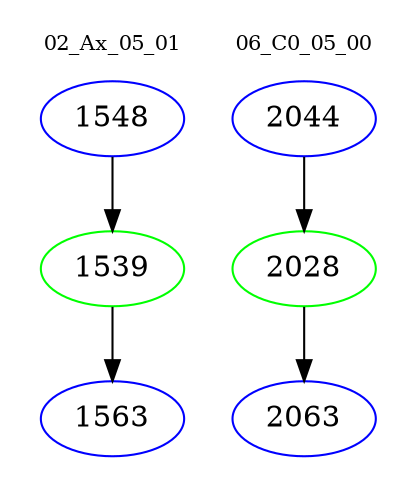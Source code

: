 digraph{
subgraph cluster_0 {
color = white
label = "02_Ax_05_01";
fontsize=10;
T0_1548 [label="1548", color="blue"]
T0_1548 -> T0_1539 [color="black"]
T0_1539 [label="1539", color="green"]
T0_1539 -> T0_1563 [color="black"]
T0_1563 [label="1563", color="blue"]
}
subgraph cluster_1 {
color = white
label = "06_C0_05_00";
fontsize=10;
T1_2044 [label="2044", color="blue"]
T1_2044 -> T1_2028 [color="black"]
T1_2028 [label="2028", color="green"]
T1_2028 -> T1_2063 [color="black"]
T1_2063 [label="2063", color="blue"]
}
}

